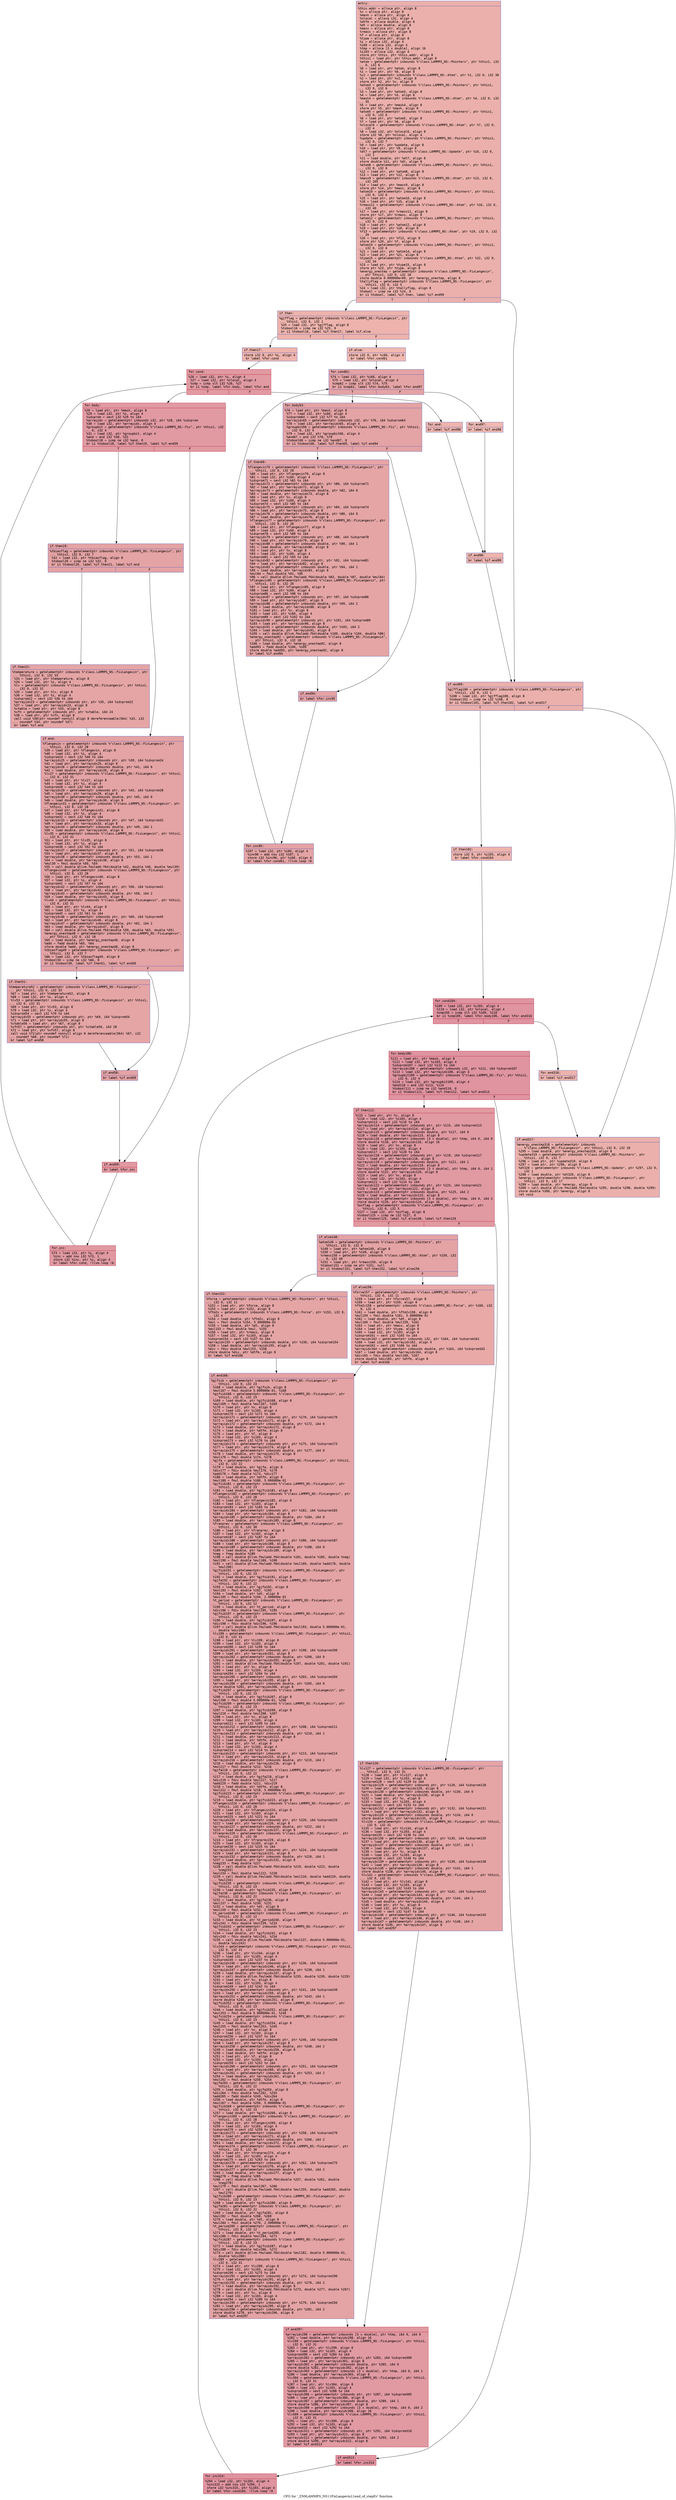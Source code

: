 digraph "CFG for '_ZN9LAMMPS_NS11FixLangevin11end_of_stepEv' function" {
	label="CFG for '_ZN9LAMMPS_NS11FixLangevin11end_of_stepEv' function";

	Node0x55e6b1be5700 [shape=record,color="#3d50c3ff", style=filled, fillcolor="#d24b4070" fontname="Courier",label="{entry:\l|  %this.addr = alloca ptr, align 8\l  %v = alloca ptr, align 8\l  %mask = alloca ptr, align 8\l  %nlocal = alloca i32, align 4\l  %dtfm = alloca double, align 8\l  %dt = alloca double, align 8\l  %mass = alloca ptr, align 8\l  %rmass = alloca ptr, align 8\l  %f = alloca ptr, align 8\l  %type = alloca ptr, align 8\l  %i = alloca i32, align 4\l  %i60 = alloca i32, align 4\l  %tmp = alloca [3 x double], align 16\l  %i103 = alloca i32, align 4\l  store ptr %this, ptr %this.addr, align 8\l  %this1 = load ptr, ptr %this.addr, align 8\l  %atom = getelementptr inbounds %\"class.LAMMPS_NS::Pointers\", ptr %this1, i32\l... 0, i32 6\l  %0 = load ptr, ptr %atom, align 8\l  %1 = load ptr, ptr %0, align 8\l  %v2 = getelementptr inbounds %\"class.LAMMPS_NS::Atom\", ptr %1, i32 0, i32 38\l  %2 = load ptr, ptr %v2, align 8\l  store ptr %2, ptr %v, align 8\l  %atom3 = getelementptr inbounds %\"class.LAMMPS_NS::Pointers\", ptr %this1,\l... i32 0, i32 6\l  %3 = load ptr, ptr %atom3, align 8\l  %4 = load ptr, ptr %3, align 8\l  %mask4 = getelementptr inbounds %\"class.LAMMPS_NS::Atom\", ptr %4, i32 0, i32\l... 35\l  %5 = load ptr, ptr %mask4, align 8\l  store ptr %5, ptr %mask, align 8\l  %atom5 = getelementptr inbounds %\"class.LAMMPS_NS::Pointers\", ptr %this1,\l... i32 0, i32 6\l  %6 = load ptr, ptr %atom5, align 8\l  %7 = load ptr, ptr %6, align 8\l  %nlocal6 = getelementptr inbounds %\"class.LAMMPS_NS::Atom\", ptr %7, i32 0,\l... i32 4\l  %8 = load i32, ptr %nlocal6, align 8\l  store i32 %8, ptr %nlocal, align 4\l  %update = getelementptr inbounds %\"class.LAMMPS_NS::Pointers\", ptr %this1,\l... i32 0, i32 7\l  %9 = load ptr, ptr %update, align 8\l  %10 = load ptr, ptr %9, align 8\l  %dt7 = getelementptr inbounds %\"class.LAMMPS_NS::Update\", ptr %10, i32 0,\l... i32 1\l  %11 = load double, ptr %dt7, align 8\l  store double %11, ptr %dt, align 8\l  %atom8 = getelementptr inbounds %\"class.LAMMPS_NS::Pointers\", ptr %this1,\l... i32 0, i32 6\l  %12 = load ptr, ptr %atom8, align 8\l  %13 = load ptr, ptr %12, align 8\l  %mass9 = getelementptr inbounds %\"class.LAMMPS_NS::Atom\", ptr %13, i32 0,\l... i32 205\l  %14 = load ptr, ptr %mass9, align 8\l  store ptr %14, ptr %mass, align 8\l  %atom10 = getelementptr inbounds %\"class.LAMMPS_NS::Pointers\", ptr %this1,\l... i32 0, i32 6\l  %15 = load ptr, ptr %atom10, align 8\l  %16 = load ptr, ptr %15, align 8\l  %rmass11 = getelementptr inbounds %\"class.LAMMPS_NS::Atom\", ptr %16, i32 0,\l... i32 40\l  %17 = load ptr, ptr %rmass11, align 8\l  store ptr %17, ptr %rmass, align 8\l  %atom12 = getelementptr inbounds %\"class.LAMMPS_NS::Pointers\", ptr %this1,\l... i32 0, i32 6\l  %18 = load ptr, ptr %atom12, align 8\l  %19 = load ptr, ptr %18, align 8\l  %f13 = getelementptr inbounds %\"class.LAMMPS_NS::Atom\", ptr %19, i32 0, i32\l... 39\l  %20 = load ptr, ptr %f13, align 8\l  store ptr %20, ptr %f, align 8\l  %atom14 = getelementptr inbounds %\"class.LAMMPS_NS::Pointers\", ptr %this1,\l... i32 0, i32 6\l  %21 = load ptr, ptr %atom14, align 8\l  %22 = load ptr, ptr %21, align 8\l  %type15 = getelementptr inbounds %\"class.LAMMPS_NS::Atom\", ptr %22, i32 0,\l... i32 34\l  %23 = load ptr, ptr %type15, align 8\l  store ptr %23, ptr %type, align 8\l  %energy_onestep = getelementptr inbounds %\"class.LAMMPS_NS::FixLangevin\",\l... ptr %this1, i32 0, i32 18\l  store double 0.000000e+00, ptr %energy_onestep, align 8\l  %tallyflag = getelementptr inbounds %\"class.LAMMPS_NS::FixLangevin\", ptr\l... %this1, i32 0, i32 5\l  %24 = load i32, ptr %tallyflag, align 8\l  %tobool = icmp ne i32 %24, 0\l  br i1 %tobool, label %if.then, label %if.end99\l|{<s0>T|<s1>F}}"];
	Node0x55e6b1be5700:s0 -> Node0x55e6b236a360[tooltip="entry -> if.then\nProbability 62.50%" ];
	Node0x55e6b1be5700:s1 -> Node0x55e6b236a3d0[tooltip="entry -> if.end99\nProbability 37.50%" ];
	Node0x55e6b236a360 [shape=record,color="#3d50c3ff", style=filled, fillcolor="#d6524470" fontname="Courier",label="{if.then:\l|  %gjfflag = getelementptr inbounds %\"class.LAMMPS_NS::FixLangevin\", ptr\l... %this1, i32 0, i32 1\l  %25 = load i32, ptr %gjfflag, align 8\l  %tobool16 = icmp ne i32 %25, 0\l  br i1 %tobool16, label %if.then17, label %if.else\l|{<s0>T|<s1>F}}"];
	Node0x55e6b236a360:s0 -> Node0x55e6b236a720[tooltip="if.then -> if.then17\nProbability 62.50%" ];
	Node0x55e6b236a360:s1 -> Node0x55e6b236a7a0[tooltip="if.then -> if.else\nProbability 37.50%" ];
	Node0x55e6b236a720 [shape=record,color="#3d50c3ff", style=filled, fillcolor="#d8564670" fontname="Courier",label="{if.then17:\l|  store i32 0, ptr %i, align 4\l  br label %for.cond\l}"];
	Node0x55e6b236a720 -> Node0x55e6b236a960[tooltip="if.then17 -> for.cond\nProbability 100.00%" ];
	Node0x55e6b236a960 [shape=record,color="#b70d28ff", style=filled, fillcolor="#bb1b2c70" fontname="Courier",label="{for.cond:\l|  %26 = load i32, ptr %i, align 4\l  %27 = load i32, ptr %nlocal, align 4\l  %cmp = icmp slt i32 %26, %27\l  br i1 %cmp, label %for.body, label %for.end\l|{<s0>T|<s1>F}}"];
	Node0x55e6b236a960:s0 -> Node0x55e6b236ac00[tooltip="for.cond -> for.body\nProbability 96.88%" ];
	Node0x55e6b236a960:s1 -> Node0x55e6b236ac80[tooltip="for.cond -> for.end\nProbability 3.12%" ];
	Node0x55e6b236ac00 [shape=record,color="#b70d28ff", style=filled, fillcolor="#bb1b2c70" fontname="Courier",label="{for.body:\l|  %28 = load ptr, ptr %mask, align 8\l  %29 = load i32, ptr %i, align 4\l  %idxprom = sext i32 %29 to i64\l  %arrayidx = getelementptr inbounds i32, ptr %28, i64 %idxprom\l  %30 = load i32, ptr %arrayidx, align 4\l  %groupbit = getelementptr inbounds %\"class.LAMMPS_NS::Fix\", ptr %this1, i32\l... 0, i32 4\l  %31 = load i32, ptr %groupbit, align 4\l  %and = and i32 %30, %31\l  %tobool18 = icmp ne i32 %and, 0\l  br i1 %tobool18, label %if.then19, label %if.end59\l|{<s0>T|<s1>F}}"];
	Node0x55e6b236ac00:s0 -> Node0x55e6b2368f80[tooltip="for.body -> if.then19\nProbability 62.50%" ];
	Node0x55e6b236ac00:s1 -> Node0x55e6b2369000[tooltip="for.body -> if.end59\nProbability 37.50%" ];
	Node0x55e6b2368f80 [shape=record,color="#3d50c3ff", style=filled, fillcolor="#c32e3170" fontname="Courier",label="{if.then19:\l|  %tbiasflag = getelementptr inbounds %\"class.LAMMPS_NS::FixLangevin\", ptr\l... %this1, i32 0, i32 7\l  %32 = load i32, ptr %tbiasflag, align 8\l  %tobool20 = icmp ne i32 %32, 0\l  br i1 %tobool20, label %if.then21, label %if.end\l|{<s0>T|<s1>F}}"];
	Node0x55e6b2368f80:s0 -> Node0x55e6b236ba40[tooltip="if.then19 -> if.then21\nProbability 62.50%" ];
	Node0x55e6b2368f80:s1 -> Node0x55e6b236bac0[tooltip="if.then19 -> if.end\nProbability 37.50%" ];
	Node0x55e6b236ba40 [shape=record,color="#3d50c3ff", style=filled, fillcolor="#c5333470" fontname="Courier",label="{if.then21:\l|  %temperature = getelementptr inbounds %\"class.LAMMPS_NS::FixLangevin\", ptr\l... %this1, i32 0, i32 33\l  %33 = load ptr, ptr %temperature, align 8\l  %34 = load i32, ptr %i, align 4\l  %lv = getelementptr inbounds %\"class.LAMMPS_NS::FixLangevin\", ptr %this1,\l... i32 0, i32 31\l  %35 = load ptr, ptr %lv, align 8\l  %36 = load i32, ptr %i, align 4\l  %idxprom22 = sext i32 %36 to i64\l  %arrayidx23 = getelementptr inbounds ptr, ptr %35, i64 %idxprom22\l  %37 = load ptr, ptr %arrayidx23, align 8\l  %vtable = load ptr, ptr %33, align 8\l  %vfn = getelementptr inbounds ptr, ptr %vtable, i64 24\l  %38 = load ptr, ptr %vfn, align 8\l  call void %38(ptr noundef nonnull align 8 dereferenceable(564) %33, i32\l... noundef %34, ptr noundef %37)\l  br label %if.end\l}"];
	Node0x55e6b236ba40 -> Node0x55e6b236bac0[tooltip="if.then21 -> if.end\nProbability 100.00%" ];
	Node0x55e6b236bac0 [shape=record,color="#3d50c3ff", style=filled, fillcolor="#c32e3170" fontname="Courier",label="{if.end:\l|  %flangevin = getelementptr inbounds %\"class.LAMMPS_NS::FixLangevin\", ptr\l... %this1, i32 0, i32 28\l  %39 = load ptr, ptr %flangevin, align 8\l  %40 = load i32, ptr %i, align 4\l  %idxprom24 = sext i32 %40 to i64\l  %arrayidx25 = getelementptr inbounds ptr, ptr %39, i64 %idxprom24\l  %41 = load ptr, ptr %arrayidx25, align 8\l  %arrayidx26 = getelementptr inbounds double, ptr %41, i64 0\l  %42 = load double, ptr %arrayidx26, align 8\l  %lv27 = getelementptr inbounds %\"class.LAMMPS_NS::FixLangevin\", ptr %this1,\l... i32 0, i32 31\l  %43 = load ptr, ptr %lv27, align 8\l  %44 = load i32, ptr %i, align 4\l  %idxprom28 = sext i32 %44 to i64\l  %arrayidx29 = getelementptr inbounds ptr, ptr %43, i64 %idxprom28\l  %45 = load ptr, ptr %arrayidx29, align 8\l  %arrayidx30 = getelementptr inbounds double, ptr %45, i64 0\l  %46 = load double, ptr %arrayidx30, align 8\l  %flangevin31 = getelementptr inbounds %\"class.LAMMPS_NS::FixLangevin\", ptr\l... %this1, i32 0, i32 28\l  %47 = load ptr, ptr %flangevin31, align 8\l  %48 = load i32, ptr %i, align 4\l  %idxprom32 = sext i32 %48 to i64\l  %arrayidx33 = getelementptr inbounds ptr, ptr %47, i64 %idxprom32\l  %49 = load ptr, ptr %arrayidx33, align 8\l  %arrayidx34 = getelementptr inbounds double, ptr %49, i64 1\l  %50 = load double, ptr %arrayidx34, align 8\l  %lv35 = getelementptr inbounds %\"class.LAMMPS_NS::FixLangevin\", ptr %this1,\l... i32 0, i32 31\l  %51 = load ptr, ptr %lv35, align 8\l  %52 = load i32, ptr %i, align 4\l  %idxprom36 = sext i32 %52 to i64\l  %arrayidx37 = getelementptr inbounds ptr, ptr %51, i64 %idxprom36\l  %53 = load ptr, ptr %arrayidx37, align 8\l  %arrayidx38 = getelementptr inbounds double, ptr %53, i64 1\l  %54 = load double, ptr %arrayidx38, align 8\l  %mul39 = fmul double %50, %54\l  %55 = call double @llvm.fmuladd.f64(double %42, double %46, double %mul39)\l  %flangevin40 = getelementptr inbounds %\"class.LAMMPS_NS::FixLangevin\", ptr\l... %this1, i32 0, i32 28\l  %56 = load ptr, ptr %flangevin40, align 8\l  %57 = load i32, ptr %i, align 4\l  %idxprom41 = sext i32 %57 to i64\l  %arrayidx42 = getelementptr inbounds ptr, ptr %56, i64 %idxprom41\l  %58 = load ptr, ptr %arrayidx42, align 8\l  %arrayidx43 = getelementptr inbounds double, ptr %58, i64 2\l  %59 = load double, ptr %arrayidx43, align 8\l  %lv44 = getelementptr inbounds %\"class.LAMMPS_NS::FixLangevin\", ptr %this1,\l... i32 0, i32 31\l  %60 = load ptr, ptr %lv44, align 8\l  %61 = load i32, ptr %i, align 4\l  %idxprom45 = sext i32 %61 to i64\l  %arrayidx46 = getelementptr inbounds ptr, ptr %60, i64 %idxprom45\l  %62 = load ptr, ptr %arrayidx46, align 8\l  %arrayidx47 = getelementptr inbounds double, ptr %62, i64 2\l  %63 = load double, ptr %arrayidx47, align 8\l  %64 = call double @llvm.fmuladd.f64(double %59, double %63, double %55)\l  %energy_onestep48 = getelementptr inbounds %\"class.LAMMPS_NS::FixLangevin\",\l... ptr %this1, i32 0, i32 18\l  %65 = load double, ptr %energy_onestep48, align 8\l  %add = fadd double %65, %64\l  store double %add, ptr %energy_onestep48, align 8\l  %tbiasflag49 = getelementptr inbounds %\"class.LAMMPS_NS::FixLangevin\", ptr\l... %this1, i32 0, i32 7\l  %66 = load i32, ptr %tbiasflag49, align 8\l  %tobool50 = icmp ne i32 %66, 0\l  br i1 %tobool50, label %if.then51, label %if.end58\l|{<s0>T|<s1>F}}"];
	Node0x55e6b236bac0:s0 -> Node0x55e6b236f390[tooltip="if.end -> if.then51\nProbability 62.50%" ];
	Node0x55e6b236bac0:s1 -> Node0x55e6b236f410[tooltip="if.end -> if.end58\nProbability 37.50%" ];
	Node0x55e6b236f390 [shape=record,color="#3d50c3ff", style=filled, fillcolor="#c5333470" fontname="Courier",label="{if.then51:\l|  %temperature52 = getelementptr inbounds %\"class.LAMMPS_NS::FixLangevin\",\l... ptr %this1, i32 0, i32 33\l  %67 = load ptr, ptr %temperature52, align 8\l  %68 = load i32, ptr %i, align 4\l  %lv53 = getelementptr inbounds %\"class.LAMMPS_NS::FixLangevin\", ptr %this1,\l... i32 0, i32 31\l  %69 = load ptr, ptr %lv53, align 8\l  %70 = load i32, ptr %i, align 4\l  %idxprom54 = sext i32 %70 to i64\l  %arrayidx55 = getelementptr inbounds ptr, ptr %69, i64 %idxprom54\l  %71 = load ptr, ptr %arrayidx55, align 8\l  %vtable56 = load ptr, ptr %67, align 8\l  %vfn57 = getelementptr inbounds ptr, ptr %vtable56, i64 28\l  %72 = load ptr, ptr %vfn57, align 8\l  call void %72(ptr noundef nonnull align 8 dereferenceable(564) %67, i32\l... noundef %68, ptr noundef %71)\l  br label %if.end58\l}"];
	Node0x55e6b236f390 -> Node0x55e6b236f410[tooltip="if.then51 -> if.end58\nProbability 100.00%" ];
	Node0x55e6b236f410 [shape=record,color="#3d50c3ff", style=filled, fillcolor="#c32e3170" fontname="Courier",label="{if.end58:\l|  br label %if.end59\l}"];
	Node0x55e6b236f410 -> Node0x55e6b2369000[tooltip="if.end58 -> if.end59\nProbability 100.00%" ];
	Node0x55e6b2369000 [shape=record,color="#b70d28ff", style=filled, fillcolor="#bb1b2c70" fontname="Courier",label="{if.end59:\l|  br label %for.inc\l}"];
	Node0x55e6b2369000 -> Node0x55e6b236b730[tooltip="if.end59 -> for.inc\nProbability 100.00%" ];
	Node0x55e6b236b730 [shape=record,color="#b70d28ff", style=filled, fillcolor="#bb1b2c70" fontname="Courier",label="{for.inc:\l|  %73 = load i32, ptr %i, align 4\l  %inc = add nsw i32 %73, 1\l  store i32 %inc, ptr %i, align 4\l  br label %for.cond, !llvm.loop !6\l}"];
	Node0x55e6b236b730 -> Node0x55e6b236a960[tooltip="for.inc -> for.cond\nProbability 100.00%" ];
	Node0x55e6b236ac80 [shape=record,color="#3d50c3ff", style=filled, fillcolor="#d8564670" fontname="Courier",label="{for.end:\l|  br label %if.end98\l}"];
	Node0x55e6b236ac80 -> Node0x55e6b23708e0[tooltip="for.end -> if.end98\nProbability 100.00%" ];
	Node0x55e6b236a7a0 [shape=record,color="#3d50c3ff", style=filled, fillcolor="#de614d70" fontname="Courier",label="{if.else:\l|  store i32 0, ptr %i60, align 4\l  br label %for.cond61\l}"];
	Node0x55e6b236a7a0 -> Node0x55e6b2370a40[tooltip="if.else -> for.cond61\nProbability 100.00%" ];
	Node0x55e6b2370a40 [shape=record,color="#3d50c3ff", style=filled, fillcolor="#c32e3170" fontname="Courier",label="{for.cond61:\l|  %74 = load i32, ptr %i60, align 4\l  %75 = load i32, ptr %nlocal, align 4\l  %cmp62 = icmp slt i32 %74, %75\l  br i1 %cmp62, label %for.body63, label %for.end97\l|{<s0>T|<s1>F}}"];
	Node0x55e6b2370a40:s0 -> Node0x55e6b2370ce0[tooltip="for.cond61 -> for.body63\nProbability 96.88%" ];
	Node0x55e6b2370a40:s1 -> Node0x55e6b2370d60[tooltip="for.cond61 -> for.end97\nProbability 3.12%" ];
	Node0x55e6b2370ce0 [shape=record,color="#3d50c3ff", style=filled, fillcolor="#c32e3170" fontname="Courier",label="{for.body63:\l|  %76 = load ptr, ptr %mask, align 8\l  %77 = load i32, ptr %i60, align 4\l  %idxprom64 = sext i32 %77 to i64\l  %arrayidx65 = getelementptr inbounds i32, ptr %76, i64 %idxprom64\l  %78 = load i32, ptr %arrayidx65, align 4\l  %groupbit66 = getelementptr inbounds %\"class.LAMMPS_NS::Fix\", ptr %this1,\l... i32 0, i32 4\l  %79 = load i32, ptr %groupbit66, align 4\l  %and67 = and i32 %78, %79\l  %tobool68 = icmp ne i32 %and67, 0\l  br i1 %tobool68, label %if.then69, label %if.end94\l|{<s0>T|<s1>F}}"];
	Node0x55e6b2370ce0:s0 -> Node0x55e6b2371460[tooltip="for.body63 -> if.then69\nProbability 62.50%" ];
	Node0x55e6b2370ce0:s1 -> Node0x55e6b23714e0[tooltip="for.body63 -> if.end94\nProbability 37.50%" ];
	Node0x55e6b2371460 [shape=record,color="#3d50c3ff", style=filled, fillcolor="#c5333470" fontname="Courier",label="{if.then69:\l|  %flangevin70 = getelementptr inbounds %\"class.LAMMPS_NS::FixLangevin\", ptr\l... %this1, i32 0, i32 28\l  %80 = load ptr, ptr %flangevin70, align 8\l  %81 = load i32, ptr %i60, align 4\l  %idxprom71 = sext i32 %81 to i64\l  %arrayidx72 = getelementptr inbounds ptr, ptr %80, i64 %idxprom71\l  %82 = load ptr, ptr %arrayidx72, align 8\l  %arrayidx73 = getelementptr inbounds double, ptr %82, i64 0\l  %83 = load double, ptr %arrayidx73, align 8\l  %84 = load ptr, ptr %v, align 8\l  %85 = load i32, ptr %i60, align 4\l  %idxprom74 = sext i32 %85 to i64\l  %arrayidx75 = getelementptr inbounds ptr, ptr %84, i64 %idxprom74\l  %86 = load ptr, ptr %arrayidx75, align 8\l  %arrayidx76 = getelementptr inbounds double, ptr %86, i64 0\l  %87 = load double, ptr %arrayidx76, align 8\l  %flangevin77 = getelementptr inbounds %\"class.LAMMPS_NS::FixLangevin\", ptr\l... %this1, i32 0, i32 28\l  %88 = load ptr, ptr %flangevin77, align 8\l  %89 = load i32, ptr %i60, align 4\l  %idxprom78 = sext i32 %89 to i64\l  %arrayidx79 = getelementptr inbounds ptr, ptr %88, i64 %idxprom78\l  %90 = load ptr, ptr %arrayidx79, align 8\l  %arrayidx80 = getelementptr inbounds double, ptr %90, i64 1\l  %91 = load double, ptr %arrayidx80, align 8\l  %92 = load ptr, ptr %v, align 8\l  %93 = load i32, ptr %i60, align 4\l  %idxprom81 = sext i32 %93 to i64\l  %arrayidx82 = getelementptr inbounds ptr, ptr %92, i64 %idxprom81\l  %94 = load ptr, ptr %arrayidx82, align 8\l  %arrayidx83 = getelementptr inbounds double, ptr %94, i64 1\l  %95 = load double, ptr %arrayidx83, align 8\l  %mul84 = fmul double %91, %95\l  %96 = call double @llvm.fmuladd.f64(double %83, double %87, double %mul84)\l  %flangevin85 = getelementptr inbounds %\"class.LAMMPS_NS::FixLangevin\", ptr\l... %this1, i32 0, i32 28\l  %97 = load ptr, ptr %flangevin85, align 8\l  %98 = load i32, ptr %i60, align 4\l  %idxprom86 = sext i32 %98 to i64\l  %arrayidx87 = getelementptr inbounds ptr, ptr %97, i64 %idxprom86\l  %99 = load ptr, ptr %arrayidx87, align 8\l  %arrayidx88 = getelementptr inbounds double, ptr %99, i64 2\l  %100 = load double, ptr %arrayidx88, align 8\l  %101 = load ptr, ptr %v, align 8\l  %102 = load i32, ptr %i60, align 4\l  %idxprom89 = sext i32 %102 to i64\l  %arrayidx90 = getelementptr inbounds ptr, ptr %101, i64 %idxprom89\l  %103 = load ptr, ptr %arrayidx90, align 8\l  %arrayidx91 = getelementptr inbounds double, ptr %103, i64 2\l  %104 = load double, ptr %arrayidx91, align 8\l  %105 = call double @llvm.fmuladd.f64(double %100, double %104, double %96)\l  %energy_onestep92 = getelementptr inbounds %\"class.LAMMPS_NS::FixLangevin\",\l... ptr %this1, i32 0, i32 18\l  %106 = load double, ptr %energy_onestep92, align 8\l  %add93 = fadd double %106, %105\l  store double %add93, ptr %energy_onestep92, align 8\l  br label %if.end94\l}"];
	Node0x55e6b2371460 -> Node0x55e6b23714e0[tooltip="if.then69 -> if.end94\nProbability 100.00%" ];
	Node0x55e6b23714e0 [shape=record,color="#3d50c3ff", style=filled, fillcolor="#c32e3170" fontname="Courier",label="{if.end94:\l|  br label %for.inc95\l}"];
	Node0x55e6b23714e0 -> Node0x55e6b2374160[tooltip="if.end94 -> for.inc95\nProbability 100.00%" ];
	Node0x55e6b2374160 [shape=record,color="#3d50c3ff", style=filled, fillcolor="#c32e3170" fontname="Courier",label="{for.inc95:\l|  %107 = load i32, ptr %i60, align 4\l  %inc96 = add nsw i32 %107, 1\l  store i32 %inc96, ptr %i60, align 4\l  br label %for.cond61, !llvm.loop !8\l}"];
	Node0x55e6b2374160 -> Node0x55e6b2370a40[tooltip="for.inc95 -> for.cond61\nProbability 100.00%" ];
	Node0x55e6b2370d60 [shape=record,color="#3d50c3ff", style=filled, fillcolor="#de614d70" fontname="Courier",label="{for.end97:\l|  br label %if.end98\l}"];
	Node0x55e6b2370d60 -> Node0x55e6b23708e0[tooltip="for.end97 -> if.end98\nProbability 100.00%" ];
	Node0x55e6b23708e0 [shape=record,color="#3d50c3ff", style=filled, fillcolor="#d6524470" fontname="Courier",label="{if.end98:\l|  br label %if.end99\l}"];
	Node0x55e6b23708e0 -> Node0x55e6b236a3d0[tooltip="if.end98 -> if.end99\nProbability 100.00%" ];
	Node0x55e6b236a3d0 [shape=record,color="#3d50c3ff", style=filled, fillcolor="#d24b4070" fontname="Courier",label="{if.end99:\l|  %gjfflag100 = getelementptr inbounds %\"class.LAMMPS_NS::FixLangevin\", ptr\l... %this1, i32 0, i32 1\l  %108 = load i32, ptr %gjfflag100, align 8\l  %tobool101 = icmp ne i32 %108, 0\l  br i1 %tobool101, label %if.then102, label %if.end317\l|{<s0>T|<s1>F}}"];
	Node0x55e6b236a3d0:s0 -> Node0x55e6b2374840[tooltip="if.end99 -> if.then102\nProbability 62.50%" ];
	Node0x55e6b236a3d0:s1 -> Node0x55e6b23748c0[tooltip="if.end99 -> if.end317\nProbability 37.50%" ];
	Node0x55e6b2374840 [shape=record,color="#3d50c3ff", style=filled, fillcolor="#d6524470" fontname="Courier",label="{if.then102:\l|  store i32 0, ptr %i103, align 4\l  br label %for.cond104\l}"];
	Node0x55e6b2374840 -> Node0x55e6b2374a90[tooltip="if.then102 -> for.cond104\nProbability 100.00%" ];
	Node0x55e6b2374a90 [shape=record,color="#b70d28ff", style=filled, fillcolor="#b70d2870" fontname="Courier",label="{for.cond104:\l|  %109 = load i32, ptr %i103, align 4\l  %110 = load i32, ptr %nlocal, align 4\l  %cmp105 = icmp slt i32 %109, %110\l  br i1 %cmp105, label %for.body106, label %for.end316\l|{<s0>T|<s1>F}}"];
	Node0x55e6b2374a90:s0 -> Node0x55e6b2374d30[tooltip="for.cond104 -> for.body106\nProbability 96.88%" ];
	Node0x55e6b2374a90:s1 -> Node0x55e6b2374db0[tooltip="for.cond104 -> for.end316\nProbability 3.12%" ];
	Node0x55e6b2374d30 [shape=record,color="#b70d28ff", style=filled, fillcolor="#b70d2870" fontname="Courier",label="{for.body106:\l|  %111 = load ptr, ptr %mask, align 8\l  %112 = load i32, ptr %i103, align 4\l  %idxprom107 = sext i32 %112 to i64\l  %arrayidx108 = getelementptr inbounds i32, ptr %111, i64 %idxprom107\l  %113 = load i32, ptr %arrayidx108, align 4\l  %groupbit109 = getelementptr inbounds %\"class.LAMMPS_NS::Fix\", ptr %this1,\l... i32 0, i32 4\l  %114 = load i32, ptr %groupbit109, align 4\l  %and110 = and i32 %113, %114\l  %tobool111 = icmp ne i32 %and110, 0\l  br i1 %tobool111, label %if.then112, label %if.end313\l|{<s0>T|<s1>F}}"];
	Node0x55e6b2374d30:s0 -> Node0x55e6b23754b0[tooltip="for.body106 -> if.then112\nProbability 62.50%" ];
	Node0x55e6b2374d30:s1 -> Node0x55e6b2375530[tooltip="for.body106 -> if.end313\nProbability 37.50%" ];
	Node0x55e6b23754b0 [shape=record,color="#b70d28ff", style=filled, fillcolor="#bb1b2c70" fontname="Courier",label="{if.then112:\l|  %115 = load ptr, ptr %v, align 8\l  %116 = load i32, ptr %i103, align 4\l  %idxprom113 = sext i32 %116 to i64\l  %arrayidx114 = getelementptr inbounds ptr, ptr %115, i64 %idxprom113\l  %117 = load ptr, ptr %arrayidx114, align 8\l  %arrayidx115 = getelementptr inbounds double, ptr %117, i64 0\l  %118 = load double, ptr %arrayidx115, align 8\l  %arrayidx116 = getelementptr inbounds [3 x double], ptr %tmp, i64 0, i64 0\l  store double %118, ptr %arrayidx116, align 16\l  %119 = load ptr, ptr %v, align 8\l  %120 = load i32, ptr %i103, align 4\l  %idxprom117 = sext i32 %120 to i64\l  %arrayidx118 = getelementptr inbounds ptr, ptr %119, i64 %idxprom117\l  %121 = load ptr, ptr %arrayidx118, align 8\l  %arrayidx119 = getelementptr inbounds double, ptr %121, i64 1\l  %122 = load double, ptr %arrayidx119, align 8\l  %arrayidx120 = getelementptr inbounds [3 x double], ptr %tmp, i64 0, i64 1\l  store double %122, ptr %arrayidx120, align 8\l  %123 = load ptr, ptr %v, align 8\l  %124 = load i32, ptr %i103, align 4\l  %idxprom121 = sext i32 %124 to i64\l  %arrayidx122 = getelementptr inbounds ptr, ptr %123, i64 %idxprom121\l  %125 = load ptr, ptr %arrayidx122, align 8\l  %arrayidx123 = getelementptr inbounds double, ptr %125, i64 2\l  %126 = load double, ptr %arrayidx123, align 8\l  %arrayidx124 = getelementptr inbounds [3 x double], ptr %tmp, i64 0, i64 2\l  store double %126, ptr %arrayidx124, align 16\l  %osflag = getelementptr inbounds %\"class.LAMMPS_NS::FixLangevin\", ptr\l... %this1, i32 0, i32 3\l  %127 = load i32, ptr %osflag, align 8\l  %tobool125 = icmp ne i32 %127, 0\l  br i1 %tobool125, label %if.else148, label %if.then126\l|{<s0>T|<s1>F}}"];
	Node0x55e6b23754b0:s0 -> Node0x55e6b23769f0[tooltip="if.then112 -> if.else148\nProbability 62.50%" ];
	Node0x55e6b23754b0:s1 -> Node0x55e6b2376a70[tooltip="if.then112 -> if.then126\nProbability 37.50%" ];
	Node0x55e6b2376a70 [shape=record,color="#3d50c3ff", style=filled, fillcolor="#c5333470" fontname="Courier",label="{if.then126:\l|  %lv127 = getelementptr inbounds %\"class.LAMMPS_NS::FixLangevin\", ptr\l... %this1, i32 0, i32 31\l  %128 = load ptr, ptr %lv127, align 8\l  %129 = load i32, ptr %i103, align 4\l  %idxprom128 = sext i32 %129 to i64\l  %arrayidx129 = getelementptr inbounds ptr, ptr %128, i64 %idxprom128\l  %130 = load ptr, ptr %arrayidx129, align 8\l  %arrayidx130 = getelementptr inbounds double, ptr %130, i64 0\l  %131 = load double, ptr %arrayidx130, align 8\l  %132 = load ptr, ptr %v, align 8\l  %133 = load i32, ptr %i103, align 4\l  %idxprom131 = sext i32 %133 to i64\l  %arrayidx132 = getelementptr inbounds ptr, ptr %132, i64 %idxprom131\l  %134 = load ptr, ptr %arrayidx132, align 8\l  %arrayidx133 = getelementptr inbounds double, ptr %134, i64 0\l  store double %131, ptr %arrayidx133, align 8\l  %lv134 = getelementptr inbounds %\"class.LAMMPS_NS::FixLangevin\", ptr %this1,\l... i32 0, i32 31\l  %135 = load ptr, ptr %lv134, align 8\l  %136 = load i32, ptr %i103, align 4\l  %idxprom135 = sext i32 %136 to i64\l  %arrayidx136 = getelementptr inbounds ptr, ptr %135, i64 %idxprom135\l  %137 = load ptr, ptr %arrayidx136, align 8\l  %arrayidx137 = getelementptr inbounds double, ptr %137, i64 1\l  %138 = load double, ptr %arrayidx137, align 8\l  %139 = load ptr, ptr %v, align 8\l  %140 = load i32, ptr %i103, align 4\l  %idxprom138 = sext i32 %140 to i64\l  %arrayidx139 = getelementptr inbounds ptr, ptr %139, i64 %idxprom138\l  %141 = load ptr, ptr %arrayidx139, align 8\l  %arrayidx140 = getelementptr inbounds double, ptr %141, i64 1\l  store double %138, ptr %arrayidx140, align 8\l  %lv141 = getelementptr inbounds %\"class.LAMMPS_NS::FixLangevin\", ptr %this1,\l... i32 0, i32 31\l  %142 = load ptr, ptr %lv141, align 8\l  %143 = load i32, ptr %i103, align 4\l  %idxprom142 = sext i32 %143 to i64\l  %arrayidx143 = getelementptr inbounds ptr, ptr %142, i64 %idxprom142\l  %144 = load ptr, ptr %arrayidx143, align 8\l  %arrayidx144 = getelementptr inbounds double, ptr %144, i64 2\l  %145 = load double, ptr %arrayidx144, align 8\l  %146 = load ptr, ptr %v, align 8\l  %147 = load i32, ptr %i103, align 4\l  %idxprom145 = sext i32 %147 to i64\l  %arrayidx146 = getelementptr inbounds ptr, ptr %146, i64 %idxprom145\l  %148 = load ptr, ptr %arrayidx146, align 8\l  %arrayidx147 = getelementptr inbounds double, ptr %148, i64 2\l  store double %145, ptr %arrayidx147, align 8\l  br label %if.end297\l}"];
	Node0x55e6b2376a70 -> Node0x55e6b2378820[tooltip="if.then126 -> if.end297\nProbability 100.00%" ];
	Node0x55e6b23769f0 [shape=record,color="#3d50c3ff", style=filled, fillcolor="#c32e3170" fontname="Courier",label="{if.else148:\l|  %atom149 = getelementptr inbounds %\"class.LAMMPS_NS::Pointers\", ptr\l... %this1, i32 0, i32 6\l  %149 = load ptr, ptr %atom149, align 8\l  %150 = load ptr, ptr %149, align 8\l  %rmass150 = getelementptr inbounds %\"class.LAMMPS_NS::Atom\", ptr %150, i32\l... 0, i32 40\l  %151 = load ptr, ptr %rmass150, align 8\l  %tobool151 = icmp ne ptr %151, null\l  br i1 %tobool151, label %if.then152, label %if.else156\l|{<s0>T|<s1>F}}"];
	Node0x55e6b23769f0:s0 -> Node0x55e6b236fde0[tooltip="if.else148 -> if.then152\nProbability 62.50%" ];
	Node0x55e6b23769f0:s1 -> Node0x55e6b236fe60[tooltip="if.else148 -> if.else156\nProbability 37.50%" ];
	Node0x55e6b236fde0 [shape=record,color="#3d50c3ff", style=filled, fillcolor="#c5333470" fontname="Courier",label="{if.then152:\l|  %force = getelementptr inbounds %\"class.LAMMPS_NS::Pointers\", ptr %this1,\l... i32 0, i32 11\l  %152 = load ptr, ptr %force, align 8\l  %153 = load ptr, ptr %152, align 8\l  %ftm2v = getelementptr inbounds %\"class.LAMMPS_NS::Force\", ptr %153, i32 0,\l... i32 4\l  %154 = load double, ptr %ftm2v, align 8\l  %mul = fmul double %154, 5.000000e-01\l  %155 = load double, ptr %dt, align 8\l  %mul153 = fmul double %mul, %155\l  %156 = load ptr, ptr %rmass, align 8\l  %157 = load i32, ptr %i103, align 4\l  %idxprom154 = sext i32 %157 to i64\l  %arrayidx155 = getelementptr inbounds double, ptr %156, i64 %idxprom154\l  %158 = load double, ptr %arrayidx155, align 8\l  %div = fdiv double %mul153, %158\l  store double %div, ptr %dtfm, align 8\l  br label %if.end166\l}"];
	Node0x55e6b236fde0 -> Node0x55e6b237a430[tooltip="if.then152 -> if.end166\nProbability 100.00%" ];
	Node0x55e6b236fe60 [shape=record,color="#3d50c3ff", style=filled, fillcolor="#ca3b3770" fontname="Courier",label="{if.else156:\l|  %force157 = getelementptr inbounds %\"class.LAMMPS_NS::Pointers\", ptr\l... %this1, i32 0, i32 11\l  %159 = load ptr, ptr %force157, align 8\l  %160 = load ptr, ptr %159, align 8\l  %ftm2v158 = getelementptr inbounds %\"class.LAMMPS_NS::Force\", ptr %160, i32\l... 0, i32 4\l  %161 = load double, ptr %ftm2v158, align 8\l  %mul159 = fmul double %161, 5.000000e-01\l  %162 = load double, ptr %dt, align 8\l  %mul160 = fmul double %mul159, %162\l  %163 = load ptr, ptr %mass, align 8\l  %164 = load ptr, ptr %type, align 8\l  %165 = load i32, ptr %i103, align 4\l  %idxprom161 = sext i32 %165 to i64\l  %arrayidx162 = getelementptr inbounds i32, ptr %164, i64 %idxprom161\l  %166 = load i32, ptr %arrayidx162, align 4\l  %idxprom163 = sext i32 %166 to i64\l  %arrayidx164 = getelementptr inbounds double, ptr %163, i64 %idxprom163\l  %167 = load double, ptr %arrayidx164, align 8\l  %div165 = fdiv double %mul160, %167\l  store double %div165, ptr %dtfm, align 8\l  br label %if.end166\l}"];
	Node0x55e6b236fe60 -> Node0x55e6b237a430[tooltip="if.else156 -> if.end166\nProbability 100.00%" ];
	Node0x55e6b237a430 [shape=record,color="#3d50c3ff", style=filled, fillcolor="#c32e3170" fontname="Courier",label="{if.end166:\l|  %gjfsib = getelementptr inbounds %\"class.LAMMPS_NS::FixLangevin\", ptr\l... %this1, i32 0, i32 23\l  %168 = load double, ptr %gjfsib, align 8\l  %mul167 = fmul double 5.000000e-01, %168\l  %gjfsib168 = getelementptr inbounds %\"class.LAMMPS_NS::FixLangevin\", ptr\l... %this1, i32 0, i32 23\l  %169 = load double, ptr %gjfsib168, align 8\l  %mul169 = fmul double %mul167, %169\l  %170 = load ptr, ptr %v, align 8\l  %171 = load i32, ptr %i103, align 4\l  %idxprom170 = sext i32 %171 to i64\l  %arrayidx171 = getelementptr inbounds ptr, ptr %170, i64 %idxprom170\l  %172 = load ptr, ptr %arrayidx171, align 8\l  %arrayidx172 = getelementptr inbounds double, ptr %172, i64 0\l  %173 = load double, ptr %arrayidx172, align 8\l  %174 = load double, ptr %dtfm, align 8\l  %175 = load ptr, ptr %f, align 8\l  %176 = load i32, ptr %i103, align 4\l  %idxprom173 = sext i32 %176 to i64\l  %arrayidx174 = getelementptr inbounds ptr, ptr %175, i64 %idxprom173\l  %177 = load ptr, ptr %arrayidx174, align 8\l  %arrayidx175 = getelementptr inbounds double, ptr %177, i64 0\l  %178 = load double, ptr %arrayidx175, align 8\l  %mul176 = fmul double %174, %178\l  %gjfa = getelementptr inbounds %\"class.LAMMPS_NS::FixLangevin\", ptr %this1,\l... i32 0, i32 22\l  %179 = load double, ptr %gjfa, align 8\l  %div177 = fdiv double %mul176, %179\l  %add178 = fadd double %173, %div177\l  %180 = load double, ptr %dtfm, align 8\l  %mul180 = fmul double %180, 5.000000e-01\l  %gjfsib181 = getelementptr inbounds %\"class.LAMMPS_NS::FixLangevin\", ptr\l... %this1, i32 0, i32 23\l  %181 = load double, ptr %gjfsib181, align 8\l  %flangevin182 = getelementptr inbounds %\"class.LAMMPS_NS::FixLangevin\", ptr\l... %this1, i32 0, i32 28\l  %182 = load ptr, ptr %flangevin182, align 8\l  %183 = load i32, ptr %i103, align 4\l  %idxprom183 = sext i32 %183 to i64\l  %arrayidx184 = getelementptr inbounds ptr, ptr %182, i64 %idxprom183\l  %184 = load ptr, ptr %arrayidx184, align 8\l  %arrayidx185 = getelementptr inbounds double, ptr %184, i64 0\l  %185 = load double, ptr %arrayidx185, align 8\l  %franprev = getelementptr inbounds %\"class.LAMMPS_NS::FixLangevin\", ptr\l... %this1, i32 0, i32 30\l  %186 = load ptr, ptr %franprev, align 8\l  %187 = load i32, ptr %i103, align 4\l  %idxprom187 = sext i32 %187 to i64\l  %arrayidx188 = getelementptr inbounds ptr, ptr %186, i64 %idxprom187\l  %188 = load ptr, ptr %arrayidx188, align 8\l  %arrayidx189 = getelementptr inbounds double, ptr %188, i64 0\l  %189 = load double, ptr %arrayidx189, align 8\l  %neg = fneg double %189\l  %190 = call double @llvm.fmuladd.f64(double %181, double %185, double %neg)\l  %mul190 = fmul double %mul180, %190\l  %191 = call double @llvm.fmuladd.f64(double %mul169, double %add178, double\l... %mul190)\l  %gjfsib191 = getelementptr inbounds %\"class.LAMMPS_NS::FixLangevin\", ptr\l... %this1, i32 0, i32 23\l  %192 = load double, ptr %gjfsib191, align 8\l  %gjfa192 = getelementptr inbounds %\"class.LAMMPS_NS::FixLangevin\", ptr\l... %this1, i32 0, i32 22\l  %193 = load double, ptr %gjfa192, align 8\l  %mul193 = fmul double %192, %193\l  %194 = load double, ptr %dt, align 8\l  %mul195 = fmul double %194, 2.500000e-01\l  %t_period = getelementptr inbounds %\"class.LAMMPS_NS::FixLangevin\", ptr\l... %this1, i32 0, i32 12\l  %195 = load double, ptr %t_period, align 8\l  %div196 = fdiv double %mul195, %195\l  %gjfsib197 = getelementptr inbounds %\"class.LAMMPS_NS::FixLangevin\", ptr\l... %this1, i32 0, i32 23\l  %196 = load double, ptr %gjfsib197, align 8\l  %div198 = fdiv double %div196, %196\l  %197 = call double @llvm.fmuladd.f64(double %mul193, double 5.000000e-01,\l... double %div198)\l  %lv199 = getelementptr inbounds %\"class.LAMMPS_NS::FixLangevin\", ptr %this1,\l... i32 0, i32 31\l  %198 = load ptr, ptr %lv199, align 8\l  %199 = load i32, ptr %i103, align 4\l  %idxprom200 = sext i32 %199 to i64\l  %arrayidx201 = getelementptr inbounds ptr, ptr %198, i64 %idxprom200\l  %200 = load ptr, ptr %arrayidx201, align 8\l  %arrayidx202 = getelementptr inbounds double, ptr %200, i64 0\l  %201 = load double, ptr %arrayidx202, align 8\l  %202 = call double @llvm.fmuladd.f64(double %197, double %201, double %191)\l  %203 = load ptr, ptr %v, align 8\l  %204 = load i32, ptr %i103, align 4\l  %idxprom204 = sext i32 %204 to i64\l  %arrayidx205 = getelementptr inbounds ptr, ptr %203, i64 %idxprom204\l  %205 = load ptr, ptr %arrayidx205, align 8\l  %arrayidx206 = getelementptr inbounds double, ptr %205, i64 0\l  store double %202, ptr %arrayidx206, align 8\l  %gjfsib207 = getelementptr inbounds %\"class.LAMMPS_NS::FixLangevin\", ptr\l... %this1, i32 0, i32 23\l  %206 = load double, ptr %gjfsib207, align 8\l  %mul208 = fmul double 5.000000e-01, %206\l  %gjfsib209 = getelementptr inbounds %\"class.LAMMPS_NS::FixLangevin\", ptr\l... %this1, i32 0, i32 23\l  %207 = load double, ptr %gjfsib209, align 8\l  %mul210 = fmul double %mul208, %207\l  %208 = load ptr, ptr %v, align 8\l  %209 = load i32, ptr %i103, align 4\l  %idxprom211 = sext i32 %209 to i64\l  %arrayidx212 = getelementptr inbounds ptr, ptr %208, i64 %idxprom211\l  %210 = load ptr, ptr %arrayidx212, align 8\l  %arrayidx213 = getelementptr inbounds double, ptr %210, i64 1\l  %211 = load double, ptr %arrayidx213, align 8\l  %212 = load double, ptr %dtfm, align 8\l  %213 = load ptr, ptr %f, align 8\l  %214 = load i32, ptr %i103, align 4\l  %idxprom214 = sext i32 %214 to i64\l  %arrayidx215 = getelementptr inbounds ptr, ptr %213, i64 %idxprom214\l  %215 = load ptr, ptr %arrayidx215, align 8\l  %arrayidx216 = getelementptr inbounds double, ptr %215, i64 1\l  %216 = load double, ptr %arrayidx216, align 8\l  %mul217 = fmul double %212, %216\l  %gjfa218 = getelementptr inbounds %\"class.LAMMPS_NS::FixLangevin\", ptr\l... %this1, i32 0, i32 22\l  %217 = load double, ptr %gjfa218, align 8\l  %div219 = fdiv double %mul217, %217\l  %add220 = fadd double %211, %div219\l  %218 = load double, ptr %dtfm, align 8\l  %mul222 = fmul double %218, 5.000000e-01\l  %gjfsib223 = getelementptr inbounds %\"class.LAMMPS_NS::FixLangevin\", ptr\l... %this1, i32 0, i32 23\l  %219 = load double, ptr %gjfsib223, align 8\l  %flangevin224 = getelementptr inbounds %\"class.LAMMPS_NS::FixLangevin\", ptr\l... %this1, i32 0, i32 28\l  %220 = load ptr, ptr %flangevin224, align 8\l  %221 = load i32, ptr %i103, align 4\l  %idxprom225 = sext i32 %221 to i64\l  %arrayidx226 = getelementptr inbounds ptr, ptr %220, i64 %idxprom225\l  %222 = load ptr, ptr %arrayidx226, align 8\l  %arrayidx227 = getelementptr inbounds double, ptr %222, i64 1\l  %223 = load double, ptr %arrayidx227, align 8\l  %franprev229 = getelementptr inbounds %\"class.LAMMPS_NS::FixLangevin\", ptr\l... %this1, i32 0, i32 30\l  %224 = load ptr, ptr %franprev229, align 8\l  %225 = load i32, ptr %i103, align 4\l  %idxprom230 = sext i32 %225 to i64\l  %arrayidx231 = getelementptr inbounds ptr, ptr %224, i64 %idxprom230\l  %226 = load ptr, ptr %arrayidx231, align 8\l  %arrayidx232 = getelementptr inbounds double, ptr %226, i64 1\l  %227 = load double, ptr %arrayidx232, align 8\l  %neg233 = fneg double %227\l  %228 = call double @llvm.fmuladd.f64(double %219, double %223, double\l... %neg233)\l  %mul234 = fmul double %mul222, %228\l  %229 = call double @llvm.fmuladd.f64(double %mul210, double %add220, double\l... %mul234)\l  %gjfsib235 = getelementptr inbounds %\"class.LAMMPS_NS::FixLangevin\", ptr\l... %this1, i32 0, i32 23\l  %230 = load double, ptr %gjfsib235, align 8\l  %gjfa236 = getelementptr inbounds %\"class.LAMMPS_NS::FixLangevin\", ptr\l... %this1, i32 0, i32 22\l  %231 = load double, ptr %gjfa236, align 8\l  %mul237 = fmul double %230, %231\l  %232 = load double, ptr %dt, align 8\l  %mul239 = fmul double %232, 2.500000e-01\l  %t_period240 = getelementptr inbounds %\"class.LAMMPS_NS::FixLangevin\", ptr\l... %this1, i32 0, i32 12\l  %233 = load double, ptr %t_period240, align 8\l  %div241 = fdiv double %mul239, %233\l  %gjfsib242 = getelementptr inbounds %\"class.LAMMPS_NS::FixLangevin\", ptr\l... %this1, i32 0, i32 23\l  %234 = load double, ptr %gjfsib242, align 8\l  %div243 = fdiv double %div241, %234\l  %235 = call double @llvm.fmuladd.f64(double %mul237, double 5.000000e-01,\l... double %div243)\l  %lv244 = getelementptr inbounds %\"class.LAMMPS_NS::FixLangevin\", ptr %this1,\l... i32 0, i32 31\l  %236 = load ptr, ptr %lv244, align 8\l  %237 = load i32, ptr %i103, align 4\l  %idxprom245 = sext i32 %237 to i64\l  %arrayidx246 = getelementptr inbounds ptr, ptr %236, i64 %idxprom245\l  %238 = load ptr, ptr %arrayidx246, align 8\l  %arrayidx247 = getelementptr inbounds double, ptr %238, i64 1\l  %239 = load double, ptr %arrayidx247, align 8\l  %240 = call double @llvm.fmuladd.f64(double %235, double %239, double %229)\l  %241 = load ptr, ptr %v, align 8\l  %242 = load i32, ptr %i103, align 4\l  %idxprom249 = sext i32 %242 to i64\l  %arrayidx250 = getelementptr inbounds ptr, ptr %241, i64 %idxprom249\l  %243 = load ptr, ptr %arrayidx250, align 8\l  %arrayidx251 = getelementptr inbounds double, ptr %243, i64 1\l  store double %240, ptr %arrayidx251, align 8\l  %gjfsib252 = getelementptr inbounds %\"class.LAMMPS_NS::FixLangevin\", ptr\l... %this1, i32 0, i32 23\l  %244 = load double, ptr %gjfsib252, align 8\l  %mul253 = fmul double 5.000000e-01, %244\l  %gjfsib254 = getelementptr inbounds %\"class.LAMMPS_NS::FixLangevin\", ptr\l... %this1, i32 0, i32 23\l  %245 = load double, ptr %gjfsib254, align 8\l  %mul255 = fmul double %mul253, %245\l  %246 = load ptr, ptr %v, align 8\l  %247 = load i32, ptr %i103, align 4\l  %idxprom256 = sext i32 %247 to i64\l  %arrayidx257 = getelementptr inbounds ptr, ptr %246, i64 %idxprom256\l  %248 = load ptr, ptr %arrayidx257, align 8\l  %arrayidx258 = getelementptr inbounds double, ptr %248, i64 2\l  %249 = load double, ptr %arrayidx258, align 8\l  %250 = load double, ptr %dtfm, align 8\l  %251 = load ptr, ptr %f, align 8\l  %252 = load i32, ptr %i103, align 4\l  %idxprom259 = sext i32 %252 to i64\l  %arrayidx260 = getelementptr inbounds ptr, ptr %251, i64 %idxprom259\l  %253 = load ptr, ptr %arrayidx260, align 8\l  %arrayidx261 = getelementptr inbounds double, ptr %253, i64 2\l  %254 = load double, ptr %arrayidx261, align 8\l  %mul262 = fmul double %250, %254\l  %gjfa263 = getelementptr inbounds %\"class.LAMMPS_NS::FixLangevin\", ptr\l... %this1, i32 0, i32 22\l  %255 = load double, ptr %gjfa263, align 8\l  %div264 = fdiv double %mul262, %255\l  %add265 = fadd double %249, %div264\l  %256 = load double, ptr %dtfm, align 8\l  %mul267 = fmul double %256, 5.000000e-01\l  %gjfsib268 = getelementptr inbounds %\"class.LAMMPS_NS::FixLangevin\", ptr\l... %this1, i32 0, i32 23\l  %257 = load double, ptr %gjfsib268, align 8\l  %flangevin269 = getelementptr inbounds %\"class.LAMMPS_NS::FixLangevin\", ptr\l... %this1, i32 0, i32 28\l  %258 = load ptr, ptr %flangevin269, align 8\l  %259 = load i32, ptr %i103, align 4\l  %idxprom270 = sext i32 %259 to i64\l  %arrayidx271 = getelementptr inbounds ptr, ptr %258, i64 %idxprom270\l  %260 = load ptr, ptr %arrayidx271, align 8\l  %arrayidx272 = getelementptr inbounds double, ptr %260, i64 2\l  %261 = load double, ptr %arrayidx272, align 8\l  %franprev274 = getelementptr inbounds %\"class.LAMMPS_NS::FixLangevin\", ptr\l... %this1, i32 0, i32 30\l  %262 = load ptr, ptr %franprev274, align 8\l  %263 = load i32, ptr %i103, align 4\l  %idxprom275 = sext i32 %263 to i64\l  %arrayidx276 = getelementptr inbounds ptr, ptr %262, i64 %idxprom275\l  %264 = load ptr, ptr %arrayidx276, align 8\l  %arrayidx277 = getelementptr inbounds double, ptr %264, i64 2\l  %265 = load double, ptr %arrayidx277, align 8\l  %neg278 = fneg double %265\l  %266 = call double @llvm.fmuladd.f64(double %257, double %261, double\l... %neg278)\l  %mul279 = fmul double %mul267, %266\l  %267 = call double @llvm.fmuladd.f64(double %mul255, double %add265, double\l... %mul279)\l  %gjfsib280 = getelementptr inbounds %\"class.LAMMPS_NS::FixLangevin\", ptr\l... %this1, i32 0, i32 23\l  %268 = load double, ptr %gjfsib280, align 8\l  %gjfa281 = getelementptr inbounds %\"class.LAMMPS_NS::FixLangevin\", ptr\l... %this1, i32 0, i32 22\l  %269 = load double, ptr %gjfa281, align 8\l  %mul282 = fmul double %268, %269\l  %270 = load double, ptr %dt, align 8\l  %mul284 = fmul double %270, 2.500000e-01\l  %t_period285 = getelementptr inbounds %\"class.LAMMPS_NS::FixLangevin\", ptr\l... %this1, i32 0, i32 12\l  %271 = load double, ptr %t_period285, align 8\l  %div286 = fdiv double %mul284, %271\l  %gjfsib287 = getelementptr inbounds %\"class.LAMMPS_NS::FixLangevin\", ptr\l... %this1, i32 0, i32 23\l  %272 = load double, ptr %gjfsib287, align 8\l  %div288 = fdiv double %div286, %272\l  %273 = call double @llvm.fmuladd.f64(double %mul282, double 5.000000e-01,\l... double %div288)\l  %lv289 = getelementptr inbounds %\"class.LAMMPS_NS::FixLangevin\", ptr %this1,\l... i32 0, i32 31\l  %274 = load ptr, ptr %lv289, align 8\l  %275 = load i32, ptr %i103, align 4\l  %idxprom290 = sext i32 %275 to i64\l  %arrayidx291 = getelementptr inbounds ptr, ptr %274, i64 %idxprom290\l  %276 = load ptr, ptr %arrayidx291, align 8\l  %arrayidx292 = getelementptr inbounds double, ptr %276, i64 2\l  %277 = load double, ptr %arrayidx292, align 8\l  %278 = call double @llvm.fmuladd.f64(double %273, double %277, double %267)\l  %279 = load ptr, ptr %v, align 8\l  %280 = load i32, ptr %i103, align 4\l  %idxprom294 = sext i32 %280 to i64\l  %arrayidx295 = getelementptr inbounds ptr, ptr %279, i64 %idxprom294\l  %281 = load ptr, ptr %arrayidx295, align 8\l  %arrayidx296 = getelementptr inbounds double, ptr %281, i64 2\l  store double %278, ptr %arrayidx296, align 8\l  br label %if.end297\l}"];
	Node0x55e6b237a430 -> Node0x55e6b2378820[tooltip="if.end166 -> if.end297\nProbability 100.00%" ];
	Node0x55e6b2378820 [shape=record,color="#b70d28ff", style=filled, fillcolor="#bb1b2c70" fontname="Courier",label="{if.end297:\l|  %arrayidx298 = getelementptr inbounds [3 x double], ptr %tmp, i64 0, i64 0\l  %282 = load double, ptr %arrayidx298, align 16\l  %lv299 = getelementptr inbounds %\"class.LAMMPS_NS::FixLangevin\", ptr %this1,\l... i32 0, i32 31\l  %283 = load ptr, ptr %lv299, align 8\l  %284 = load i32, ptr %i103, align 4\l  %idxprom300 = sext i32 %284 to i64\l  %arrayidx301 = getelementptr inbounds ptr, ptr %283, i64 %idxprom300\l  %285 = load ptr, ptr %arrayidx301, align 8\l  %arrayidx302 = getelementptr inbounds double, ptr %285, i64 0\l  store double %282, ptr %arrayidx302, align 8\l  %arrayidx303 = getelementptr inbounds [3 x double], ptr %tmp, i64 0, i64 1\l  %286 = load double, ptr %arrayidx303, align 8\l  %lv304 = getelementptr inbounds %\"class.LAMMPS_NS::FixLangevin\", ptr %this1,\l... i32 0, i32 31\l  %287 = load ptr, ptr %lv304, align 8\l  %288 = load i32, ptr %i103, align 4\l  %idxprom305 = sext i32 %288 to i64\l  %arrayidx306 = getelementptr inbounds ptr, ptr %287, i64 %idxprom305\l  %289 = load ptr, ptr %arrayidx306, align 8\l  %arrayidx307 = getelementptr inbounds double, ptr %289, i64 1\l  store double %286, ptr %arrayidx307, align 8\l  %arrayidx308 = getelementptr inbounds [3 x double], ptr %tmp, i64 0, i64 2\l  %290 = load double, ptr %arrayidx308, align 16\l  %lv309 = getelementptr inbounds %\"class.LAMMPS_NS::FixLangevin\", ptr %this1,\l... i32 0, i32 31\l  %291 = load ptr, ptr %lv309, align 8\l  %292 = load i32, ptr %i103, align 4\l  %idxprom310 = sext i32 %292 to i64\l  %arrayidx311 = getelementptr inbounds ptr, ptr %291, i64 %idxprom310\l  %293 = load ptr, ptr %arrayidx311, align 8\l  %arrayidx312 = getelementptr inbounds double, ptr %293, i64 2\l  store double %290, ptr %arrayidx312, align 8\l  br label %if.end313\l}"];
	Node0x55e6b2378820 -> Node0x55e6b2375530[tooltip="if.end297 -> if.end313\nProbability 100.00%" ];
	Node0x55e6b2375530 [shape=record,color="#b70d28ff", style=filled, fillcolor="#b70d2870" fontname="Courier",label="{if.end313:\l|  br label %for.inc314\l}"];
	Node0x55e6b2375530 -> Node0x55e6b2387910[tooltip="if.end313 -> for.inc314\nProbability 100.00%" ];
	Node0x55e6b2387910 [shape=record,color="#b70d28ff", style=filled, fillcolor="#b70d2870" fontname="Courier",label="{for.inc314:\l|  %294 = load i32, ptr %i103, align 4\l  %inc315 = add nsw i32 %294, 1\l  store i32 %inc315, ptr %i103, align 4\l  br label %for.cond104, !llvm.loop !9\l}"];
	Node0x55e6b2387910 -> Node0x55e6b2374a90[tooltip="for.inc314 -> for.cond104\nProbability 100.00%" ];
	Node0x55e6b2374db0 [shape=record,color="#3d50c3ff", style=filled, fillcolor="#d6524470" fontname="Courier",label="{for.end316:\l|  br label %if.end317\l}"];
	Node0x55e6b2374db0 -> Node0x55e6b23748c0[tooltip="for.end316 -> if.end317\nProbability 100.00%" ];
	Node0x55e6b23748c0 [shape=record,color="#3d50c3ff", style=filled, fillcolor="#d24b4070" fontname="Courier",label="{if.end317:\l|  %energy_onestep318 = getelementptr inbounds\l... %\"class.LAMMPS_NS::FixLangevin\", ptr %this1, i32 0, i32 18\l  %295 = load double, ptr %energy_onestep318, align 8\l  %update319 = getelementptr inbounds %\"class.LAMMPS_NS::Pointers\", ptr\l... %this1, i32 0, i32 7\l  %296 = load ptr, ptr %update319, align 8\l  %297 = load ptr, ptr %296, align 8\l  %dt320 = getelementptr inbounds %\"class.LAMMPS_NS::Update\", ptr %297, i32 0,\l... i32 1\l  %298 = load double, ptr %dt320, align 8\l  %energy = getelementptr inbounds %\"class.LAMMPS_NS::FixLangevin\", ptr\l... %this1, i32 0, i32 17\l  %299 = load double, ptr %energy, align 8\l  %300 = call double @llvm.fmuladd.f64(double %295, double %298, double %299)\l  store double %300, ptr %energy, align 8\l  ret void\l}"];
}
